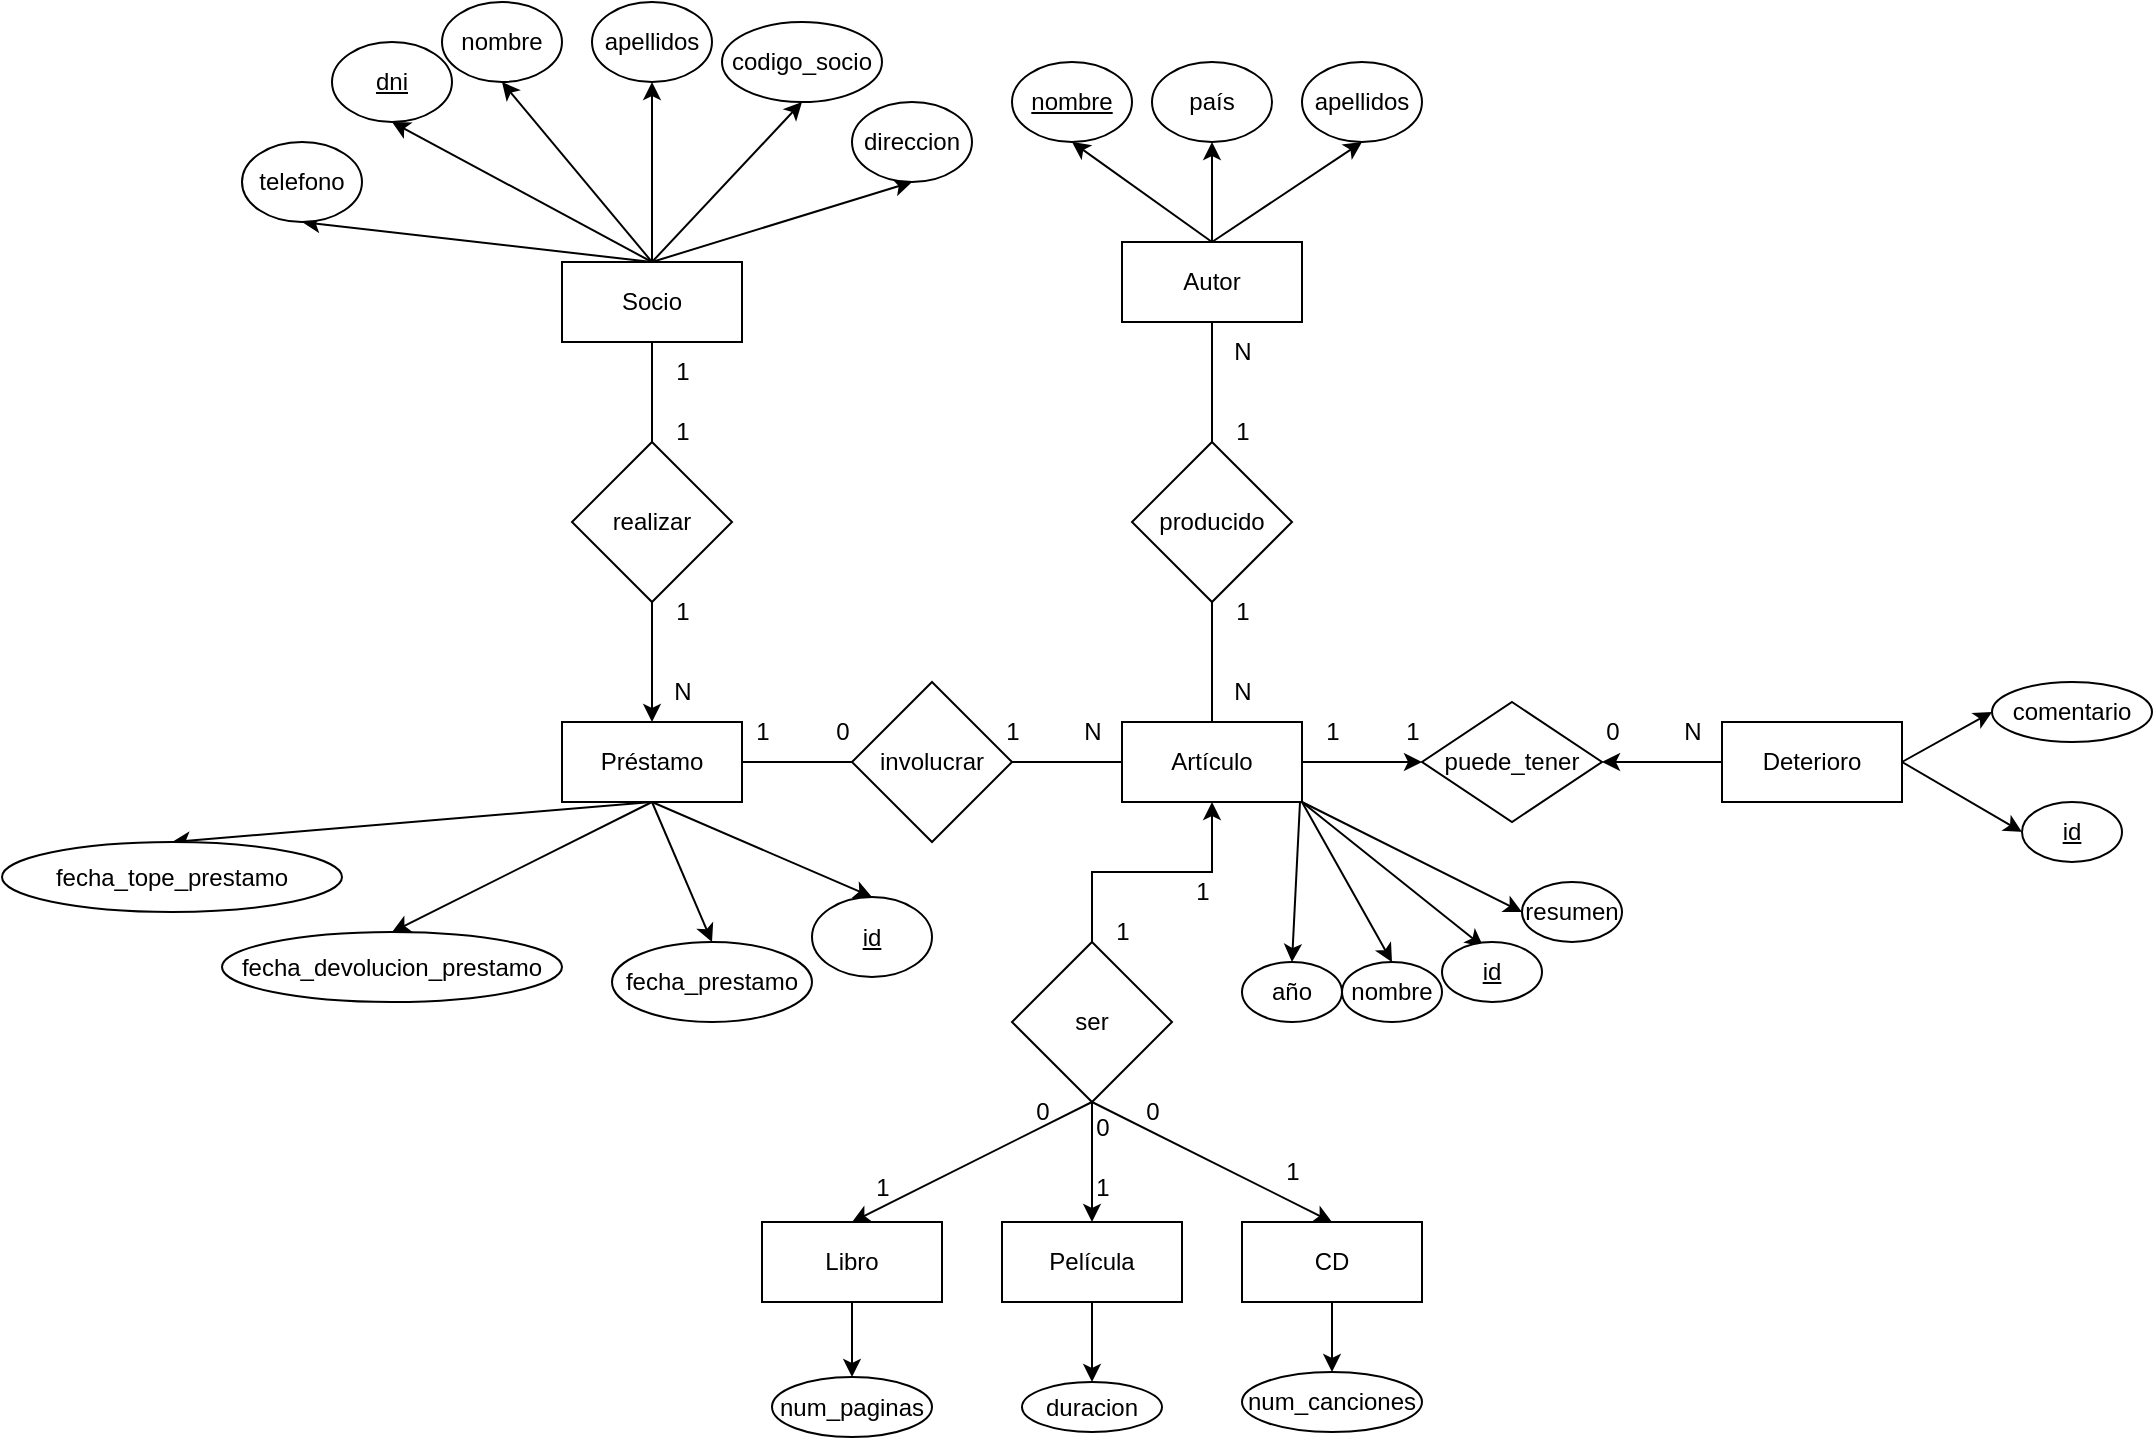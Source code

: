 <mxfile version="22.0.4" type="github">
  <diagram id="R2lEEEUBdFMjLlhIrx00" name="Page-1">
    <mxGraphModel dx="1542" dy="780" grid="1" gridSize="10" guides="1" tooltips="1" connect="1" arrows="1" fold="1" page="1" pageScale="1" pageWidth="850" pageHeight="1100" math="0" shadow="0" extFonts="Permanent Marker^https://fonts.googleapis.com/css?family=Permanent+Marker">
      <root>
        <mxCell id="0" />
        <mxCell id="1" parent="0" />
        <mxCell id="sgaFnyZZiUt3jDesd7pH-22" style="edgeStyle=orthogonalEdgeStyle;rounded=0;orthogonalLoop=1;jettySize=auto;html=1;exitX=0.5;exitY=1;exitDx=0;exitDy=0;entryX=0.5;entryY=0;entryDx=0;entryDy=0;endArrow=none;endFill=0;startArrow=none;startFill=0;" parent="1" source="E6m6vIRPyxe-GZxMIqmL-1" target="E6m6vIRPyxe-GZxMIqmL-11" edge="1">
          <mxGeometry relative="1" as="geometry">
            <Array as="points">
              <mxPoint x="245" y="380" />
              <mxPoint x="245" y="380" />
            </Array>
          </mxGeometry>
        </mxCell>
        <mxCell id="zfco7tpVMm1-KLnKmDTs-33" style="rounded=0;orthogonalLoop=1;jettySize=auto;html=1;entryX=0.5;entryY=1;entryDx=0;entryDy=0;exitX=0.5;exitY=0;exitDx=0;exitDy=0;" parent="1" source="E6m6vIRPyxe-GZxMIqmL-1" target="E6m6vIRPyxe-GZxMIqmL-24" edge="1">
          <mxGeometry relative="1" as="geometry" />
        </mxCell>
        <mxCell id="zfco7tpVMm1-KLnKmDTs-34" style="rounded=0;orthogonalLoop=1;jettySize=auto;html=1;entryX=0.5;entryY=1;entryDx=0;entryDy=0;exitX=0.5;exitY=0;exitDx=0;exitDy=0;" parent="1" source="E6m6vIRPyxe-GZxMIqmL-1" target="E6m6vIRPyxe-GZxMIqmL-15" edge="1">
          <mxGeometry relative="1" as="geometry" />
        </mxCell>
        <mxCell id="zfco7tpVMm1-KLnKmDTs-76" style="edgeStyle=none;rounded=0;orthogonalLoop=1;jettySize=auto;html=1;entryX=0.5;entryY=1;entryDx=0;entryDy=0;" parent="1" source="E6m6vIRPyxe-GZxMIqmL-1" target="E6m6vIRPyxe-GZxMIqmL-16" edge="1">
          <mxGeometry relative="1" as="geometry" />
        </mxCell>
        <mxCell id="zfco7tpVMm1-KLnKmDTs-78" style="edgeStyle=none;rounded=0;orthogonalLoop=1;jettySize=auto;html=1;entryX=0.5;entryY=1;entryDx=0;entryDy=0;exitX=0.5;exitY=0;exitDx=0;exitDy=0;" parent="1" source="E6m6vIRPyxe-GZxMIqmL-1" target="E6m6vIRPyxe-GZxMIqmL-18" edge="1">
          <mxGeometry relative="1" as="geometry" />
        </mxCell>
        <mxCell id="EspSLNUIWGubl8jNGFFg-2" style="rounded=0;orthogonalLoop=1;jettySize=auto;html=1;entryX=0.5;entryY=1;entryDx=0;entryDy=0;" edge="1" parent="1" target="EspSLNUIWGubl8jNGFFg-1">
          <mxGeometry relative="1" as="geometry">
            <mxPoint x="245" y="360" as="sourcePoint" />
          </mxGeometry>
        </mxCell>
        <mxCell id="E6m6vIRPyxe-GZxMIqmL-1" value="Socio" style="rounded=0;whiteSpace=wrap;html=1;" parent="1" vertex="1">
          <mxGeometry x="200" y="360" width="90" height="40" as="geometry" />
        </mxCell>
        <mxCell id="zfco7tpVMm1-KLnKmDTs-11" style="rounded=0;orthogonalLoop=1;jettySize=auto;html=1;entryX=0.414;entryY=0.081;entryDx=0;entryDy=0;exitX=1;exitY=1;exitDx=0;exitDy=0;entryPerimeter=0;" parent="1" source="E6m6vIRPyxe-GZxMIqmL-4" target="E6m6vIRPyxe-GZxMIqmL-29" edge="1">
          <mxGeometry relative="1" as="geometry" />
        </mxCell>
        <mxCell id="zfco7tpVMm1-KLnKmDTs-12" style="rounded=0;orthogonalLoop=1;jettySize=auto;html=1;exitX=1;exitY=1;exitDx=0;exitDy=0;entryX=0.5;entryY=0;entryDx=0;entryDy=0;" parent="1" source="E6m6vIRPyxe-GZxMIqmL-4" target="E6m6vIRPyxe-GZxMIqmL-31" edge="1">
          <mxGeometry relative="1" as="geometry">
            <mxPoint x="640" y="690" as="targetPoint" />
          </mxGeometry>
        </mxCell>
        <mxCell id="zfco7tpVMm1-KLnKmDTs-13" style="rounded=0;orthogonalLoop=1;jettySize=auto;html=1;entryX=0.5;entryY=0;entryDx=0;entryDy=0;exitX=1;exitY=0.5;exitDx=0;exitDy=0;" parent="1" source="E6m6vIRPyxe-GZxMIqmL-4" target="E6m6vIRPyxe-GZxMIqmL-32" edge="1">
          <mxGeometry relative="1" as="geometry" />
        </mxCell>
        <mxCell id="zfco7tpVMm1-KLnKmDTs-14" style="rounded=0;orthogonalLoop=1;jettySize=auto;html=1;entryX=0;entryY=0.5;entryDx=0;entryDy=0;exitX=1;exitY=1;exitDx=0;exitDy=0;" parent="1" source="E6m6vIRPyxe-GZxMIqmL-4" target="zfco7tpVMm1-KLnKmDTs-15" edge="1">
          <mxGeometry relative="1" as="geometry">
            <mxPoint x="660" y="610" as="targetPoint" />
          </mxGeometry>
        </mxCell>
        <mxCell id="zfco7tpVMm1-KLnKmDTs-16" style="edgeStyle=orthogonalEdgeStyle;rounded=0;orthogonalLoop=1;jettySize=auto;html=1;entryX=0;entryY=0.5;entryDx=0;entryDy=0;" parent="1" source="E6m6vIRPyxe-GZxMIqmL-4" target="zfco7tpVMm1-KLnKmDTs-18" edge="1">
          <mxGeometry relative="1" as="geometry">
            <mxPoint x="680" y="610" as="targetPoint" />
          </mxGeometry>
        </mxCell>
        <mxCell id="E6m6vIRPyxe-GZxMIqmL-4" value="&lt;div&gt;Artículo&lt;/div&gt;" style="rounded=0;whiteSpace=wrap;html=1;" parent="1" vertex="1">
          <mxGeometry x="480" y="590" width="90" height="40" as="geometry" />
        </mxCell>
        <mxCell id="zfco7tpVMm1-KLnKmDTs-22" style="rounded=0;orthogonalLoop=1;jettySize=auto;html=1;entryX=0.5;entryY=1;entryDx=0;entryDy=0;exitX=0.5;exitY=0;exitDx=0;exitDy=0;" parent="1" source="E6m6vIRPyxe-GZxMIqmL-5" target="E6m6vIRPyxe-GZxMIqmL-43" edge="1">
          <mxGeometry relative="1" as="geometry" />
        </mxCell>
        <mxCell id="zfco7tpVMm1-KLnKmDTs-23" style="rounded=0;orthogonalLoop=1;jettySize=auto;html=1;" parent="1" source="E6m6vIRPyxe-GZxMIqmL-5" target="E6m6vIRPyxe-GZxMIqmL-42" edge="1">
          <mxGeometry relative="1" as="geometry" />
        </mxCell>
        <mxCell id="zfco7tpVMm1-KLnKmDTs-25" style="rounded=0;orthogonalLoop=1;jettySize=auto;html=1;entryX=0.5;entryY=1;entryDx=0;entryDy=0;exitX=0.5;exitY=0;exitDx=0;exitDy=0;" parent="1" source="E6m6vIRPyxe-GZxMIqmL-5" target="zfco7tpVMm1-KLnKmDTs-24" edge="1">
          <mxGeometry relative="1" as="geometry" />
        </mxCell>
        <mxCell id="E6m6vIRPyxe-GZxMIqmL-5" value="Autor" style="rounded=0;whiteSpace=wrap;html=1;" parent="1" vertex="1">
          <mxGeometry x="480" y="350" width="90" height="40" as="geometry" />
        </mxCell>
        <mxCell id="zfco7tpVMm1-KLnKmDTs-4" style="edgeStyle=orthogonalEdgeStyle;rounded=0;orthogonalLoop=1;jettySize=auto;html=1;entryX=0.5;entryY=0;entryDx=0;entryDy=0;" parent="1" source="E6m6vIRPyxe-GZxMIqmL-6" target="zfco7tpVMm1-KLnKmDTs-7" edge="1">
          <mxGeometry relative="1" as="geometry">
            <mxPoint x="435" y="880" as="targetPoint" />
          </mxGeometry>
        </mxCell>
        <mxCell id="E6m6vIRPyxe-GZxMIqmL-6" value="Libro" style="rounded=0;whiteSpace=wrap;html=1;" parent="1" vertex="1">
          <mxGeometry x="300" y="840" width="90" height="40" as="geometry" />
        </mxCell>
        <mxCell id="zfco7tpVMm1-KLnKmDTs-6" style="edgeStyle=orthogonalEdgeStyle;rounded=0;orthogonalLoop=1;jettySize=auto;html=1;entryX=0.5;entryY=0;entryDx=0;entryDy=0;" parent="1" source="E6m6vIRPyxe-GZxMIqmL-7" target="zfco7tpVMm1-KLnKmDTs-8" edge="1">
          <mxGeometry relative="1" as="geometry">
            <mxPoint x="650" y="880" as="targetPoint" />
          </mxGeometry>
        </mxCell>
        <mxCell id="E6m6vIRPyxe-GZxMIqmL-7" value="CD" style="rounded=0;whiteSpace=wrap;html=1;" parent="1" vertex="1">
          <mxGeometry x="540" y="840" width="90" height="40" as="geometry" />
        </mxCell>
        <mxCell id="zfco7tpVMm1-KLnKmDTs-5" style="edgeStyle=orthogonalEdgeStyle;rounded=0;orthogonalLoop=1;jettySize=auto;html=1;entryX=0.5;entryY=0;entryDx=0;entryDy=0;" parent="1" source="E6m6vIRPyxe-GZxMIqmL-8" target="zfco7tpVMm1-KLnKmDTs-9" edge="1">
          <mxGeometry relative="1" as="geometry">
            <mxPoint x="540" y="890" as="targetPoint" />
          </mxGeometry>
        </mxCell>
        <mxCell id="E6m6vIRPyxe-GZxMIqmL-8" value="Película" style="rounded=0;whiteSpace=wrap;html=1;" parent="1" vertex="1">
          <mxGeometry x="420" y="840" width="90" height="40" as="geometry" />
        </mxCell>
        <mxCell id="zfco7tpVMm1-KLnKmDTs-30" style="rounded=0;orthogonalLoop=1;jettySize=auto;html=1;entryX=0.5;entryY=0;entryDx=0;entryDy=0;exitX=0.5;exitY=1;exitDx=0;exitDy=0;" parent="1" source="E6m6vIRPyxe-GZxMIqmL-9" target="E6m6vIRPyxe-GZxMIqmL-46" edge="1">
          <mxGeometry relative="1" as="geometry" />
        </mxCell>
        <mxCell id="zfco7tpVMm1-KLnKmDTs-31" style="rounded=0;orthogonalLoop=1;jettySize=auto;html=1;entryX=0.5;entryY=0;entryDx=0;entryDy=0;exitX=0.5;exitY=1;exitDx=0;exitDy=0;" parent="1" source="E6m6vIRPyxe-GZxMIqmL-9" target="E6m6vIRPyxe-GZxMIqmL-48" edge="1">
          <mxGeometry relative="1" as="geometry" />
        </mxCell>
        <mxCell id="zfco7tpVMm1-KLnKmDTs-32" style="rounded=0;orthogonalLoop=1;jettySize=auto;html=1;entryX=0.5;entryY=0;entryDx=0;entryDy=0;exitX=0.5;exitY=1;exitDx=0;exitDy=0;" parent="1" source="E6m6vIRPyxe-GZxMIqmL-9" target="E6m6vIRPyxe-GZxMIqmL-47" edge="1">
          <mxGeometry relative="1" as="geometry" />
        </mxCell>
        <mxCell id="W6iFnz3wGfSfd8nMx3Qx-3" style="rounded=0;orthogonalLoop=1;jettySize=auto;html=1;entryX=0.5;entryY=0;entryDx=0;entryDy=0;exitX=0.5;exitY=1;exitDx=0;exitDy=0;" parent="1" source="E6m6vIRPyxe-GZxMIqmL-9" target="W6iFnz3wGfSfd8nMx3Qx-1" edge="1">
          <mxGeometry relative="1" as="geometry" />
        </mxCell>
        <mxCell id="E6m6vIRPyxe-GZxMIqmL-9" value="Préstamo" style="rounded=0;whiteSpace=wrap;html=1;" parent="1" vertex="1">
          <mxGeometry x="200" y="590" width="90" height="40" as="geometry" />
        </mxCell>
        <mxCell id="E6m6vIRPyxe-GZxMIqmL-11" value="realizar" style="rhombus;whiteSpace=wrap;html=1;" parent="1" vertex="1">
          <mxGeometry x="205" y="450" width="80" height="80" as="geometry" />
        </mxCell>
        <mxCell id="sgaFnyZZiUt3jDesd7pH-8" style="edgeStyle=orthogonalEdgeStyle;rounded=0;orthogonalLoop=1;jettySize=auto;html=1;exitX=1;exitY=0.5;exitDx=0;exitDy=0;entryX=0;entryY=0.5;entryDx=0;entryDy=0;endArrow=none;endFill=0;startArrow=none;startFill=0;" parent="1" source="E6m6vIRPyxe-GZxMIqmL-12" target="E6m6vIRPyxe-GZxMIqmL-4" edge="1">
          <mxGeometry relative="1" as="geometry" />
        </mxCell>
        <mxCell id="sgaFnyZZiUt3jDesd7pH-9" style="edgeStyle=orthogonalEdgeStyle;rounded=0;orthogonalLoop=1;jettySize=auto;html=1;entryX=1;entryY=0.5;entryDx=0;entryDy=0;endArrow=none;endFill=0;startArrow=none;startFill=0;" parent="1" source="E6m6vIRPyxe-GZxMIqmL-12" target="E6m6vIRPyxe-GZxMIqmL-9" edge="1">
          <mxGeometry relative="1" as="geometry" />
        </mxCell>
        <mxCell id="E6m6vIRPyxe-GZxMIqmL-12" value="involucrar" style="rhombus;whiteSpace=wrap;html=1;" parent="1" vertex="1">
          <mxGeometry x="345" y="570" width="80" height="80" as="geometry" />
        </mxCell>
        <mxCell id="sgaFnyZZiUt3jDesd7pH-6" style="edgeStyle=orthogonalEdgeStyle;rounded=0;orthogonalLoop=1;jettySize=auto;html=1;entryX=0.5;entryY=0;entryDx=0;entryDy=0;endArrow=none;endFill=0;startArrow=none;startFill=0;" parent="1" source="E6m6vIRPyxe-GZxMIqmL-13" target="E6m6vIRPyxe-GZxMIqmL-4" edge="1">
          <mxGeometry relative="1" as="geometry" />
        </mxCell>
        <mxCell id="sgaFnyZZiUt3jDesd7pH-7" style="edgeStyle=orthogonalEdgeStyle;rounded=0;orthogonalLoop=1;jettySize=auto;html=1;entryX=0.5;entryY=1;entryDx=0;entryDy=0;endArrow=none;endFill=0;startArrow=none;startFill=0;" parent="1" source="E6m6vIRPyxe-GZxMIqmL-13" target="E6m6vIRPyxe-GZxMIqmL-5" edge="1">
          <mxGeometry relative="1" as="geometry" />
        </mxCell>
        <mxCell id="E6m6vIRPyxe-GZxMIqmL-13" value="producido" style="rhombus;whiteSpace=wrap;html=1;" parent="1" vertex="1">
          <mxGeometry x="485" y="450" width="80" height="80" as="geometry" />
        </mxCell>
        <mxCell id="E6m6vIRPyxe-GZxMIqmL-15" value="nombre" style="ellipse;whiteSpace=wrap;html=1;" parent="1" vertex="1">
          <mxGeometry x="140" y="230" width="60" height="40" as="geometry" />
        </mxCell>
        <mxCell id="E6m6vIRPyxe-GZxMIqmL-16" value="apellidos" style="ellipse;whiteSpace=wrap;html=1;" parent="1" vertex="1">
          <mxGeometry x="215" y="230" width="60" height="40" as="geometry" />
        </mxCell>
        <mxCell id="E6m6vIRPyxe-GZxMIqmL-17" value="codigo_socio" style="ellipse;whiteSpace=wrap;html=1;" parent="1" vertex="1">
          <mxGeometry x="280" y="240" width="80" height="40" as="geometry" />
        </mxCell>
        <mxCell id="E6m6vIRPyxe-GZxMIqmL-18" value="direccion" style="ellipse;whiteSpace=wrap;html=1;" parent="1" vertex="1">
          <mxGeometry x="345" y="280" width="60" height="40" as="geometry" />
        </mxCell>
        <mxCell id="E6m6vIRPyxe-GZxMIqmL-24" value="dni" style="ellipse;whiteSpace=wrap;html=1;fontStyle=4" parent="1" vertex="1">
          <mxGeometry x="85" y="250" width="60" height="40" as="geometry" />
        </mxCell>
        <mxCell id="E6m6vIRPyxe-GZxMIqmL-29" value="id" style="ellipse;whiteSpace=wrap;html=1;fontStyle=4" parent="1" vertex="1">
          <mxGeometry x="640" y="700" width="50" height="30" as="geometry" />
        </mxCell>
        <mxCell id="E6m6vIRPyxe-GZxMIqmL-31" value="nombre" style="ellipse;whiteSpace=wrap;html=1;fontStyle=0" parent="1" vertex="1">
          <mxGeometry x="590" y="710" width="50" height="30" as="geometry" />
        </mxCell>
        <mxCell id="E6m6vIRPyxe-GZxMIqmL-32" value="año" style="ellipse;whiteSpace=wrap;html=1;fontStyle=0" parent="1" vertex="1">
          <mxGeometry x="540" y="710" width="50" height="30" as="geometry" />
        </mxCell>
        <mxCell id="E6m6vIRPyxe-GZxMIqmL-42" value="país" style="ellipse;whiteSpace=wrap;html=1;fontStyle=0" parent="1" vertex="1">
          <mxGeometry x="495" y="260" width="60" height="40" as="geometry" />
        </mxCell>
        <mxCell id="E6m6vIRPyxe-GZxMIqmL-43" value="&lt;u&gt;nombre&lt;/u&gt;" style="ellipse;whiteSpace=wrap;html=1;fontStyle=0" parent="1" vertex="1">
          <mxGeometry x="425" y="260" width="60" height="40" as="geometry" />
        </mxCell>
        <mxCell id="E6m6vIRPyxe-GZxMIqmL-46" value="id" style="ellipse;whiteSpace=wrap;html=1;fontStyle=4" parent="1" vertex="1">
          <mxGeometry x="325" y="677.5" width="60" height="40" as="geometry" />
        </mxCell>
        <mxCell id="E6m6vIRPyxe-GZxMIqmL-47" value="fecha_prestamo" style="ellipse;whiteSpace=wrap;html=1;" parent="1" vertex="1">
          <mxGeometry x="225" y="700" width="100" height="40" as="geometry" />
        </mxCell>
        <mxCell id="E6m6vIRPyxe-GZxMIqmL-48" value="fecha_devolucion_prestamo" style="ellipse;whiteSpace=wrap;html=1;" parent="1" vertex="1">
          <mxGeometry x="30" y="695" width="170" height="35" as="geometry" />
        </mxCell>
        <mxCell id="zfco7tpVMm1-KLnKmDTs-1" style="rounded=0;orthogonalLoop=1;jettySize=auto;html=1;entryX=0.5;entryY=0;entryDx=0;entryDy=0;exitX=0.5;exitY=1;exitDx=0;exitDy=0;" parent="1" source="sgaFnyZZiUt3jDesd7pH-1" target="E6m6vIRPyxe-GZxMIqmL-6" edge="1">
          <mxGeometry relative="1" as="geometry" />
        </mxCell>
        <mxCell id="zfco7tpVMm1-KLnKmDTs-2" style="edgeStyle=orthogonalEdgeStyle;rounded=0;orthogonalLoop=1;jettySize=auto;html=1;entryX=0.5;entryY=0;entryDx=0;entryDy=0;" parent="1" source="sgaFnyZZiUt3jDesd7pH-1" target="E6m6vIRPyxe-GZxMIqmL-8" edge="1">
          <mxGeometry relative="1" as="geometry" />
        </mxCell>
        <mxCell id="zfco7tpVMm1-KLnKmDTs-3" style="rounded=0;orthogonalLoop=1;jettySize=auto;html=1;exitX=0.5;exitY=1;exitDx=0;exitDy=0;entryX=0.5;entryY=0;entryDx=0;entryDy=0;" parent="1" source="sgaFnyZZiUt3jDesd7pH-1" target="E6m6vIRPyxe-GZxMIqmL-7" edge="1">
          <mxGeometry relative="1" as="geometry" />
        </mxCell>
        <mxCell id="sgaFnyZZiUt3jDesd7pH-1" value="ser" style="rhombus;whiteSpace=wrap;html=1;" parent="1" vertex="1">
          <mxGeometry x="425" y="700" width="80" height="80" as="geometry" />
        </mxCell>
        <mxCell id="sgaFnyZZiUt3jDesd7pH-10" style="edgeStyle=orthogonalEdgeStyle;rounded=0;orthogonalLoop=1;jettySize=auto;html=1;entryX=0.5;entryY=0;entryDx=0;entryDy=0;" parent="1" source="E6m6vIRPyxe-GZxMIqmL-11" target="E6m6vIRPyxe-GZxMIqmL-9" edge="1">
          <mxGeometry relative="1" as="geometry" />
        </mxCell>
        <mxCell id="PhbIzcJ0piBYWyEh7KNi-4" style="edgeStyle=orthogonalEdgeStyle;rounded=0;orthogonalLoop=1;jettySize=auto;html=1;exitX=0.5;exitY=0;exitDx=0;exitDy=0;entryX=0.5;entryY=1;entryDx=0;entryDy=0;" parent="1" source="sgaFnyZZiUt3jDesd7pH-1" target="E6m6vIRPyxe-GZxMIqmL-4" edge="1">
          <mxGeometry relative="1" as="geometry" />
        </mxCell>
        <mxCell id="zfco7tpVMm1-KLnKmDTs-7" value="num_paginas" style="ellipse;whiteSpace=wrap;html=1;fontStyle=0" parent="1" vertex="1">
          <mxGeometry x="305" y="917.5" width="80" height="30" as="geometry" />
        </mxCell>
        <mxCell id="zfco7tpVMm1-KLnKmDTs-8" value="num_canciones" style="ellipse;whiteSpace=wrap;html=1;fontStyle=0" parent="1" vertex="1">
          <mxGeometry x="540" y="915" width="90" height="30" as="geometry" />
        </mxCell>
        <mxCell id="zfco7tpVMm1-KLnKmDTs-9" value="duracion" style="ellipse;whiteSpace=wrap;html=1;fontStyle=0" parent="1" vertex="1">
          <mxGeometry x="430" y="920" width="70" height="25" as="geometry" />
        </mxCell>
        <mxCell id="zfco7tpVMm1-KLnKmDTs-15" value="resumen" style="ellipse;whiteSpace=wrap;html=1;fontStyle=0" parent="1" vertex="1">
          <mxGeometry x="680" y="670" width="50" height="30" as="geometry" />
        </mxCell>
        <mxCell id="zfco7tpVMm1-KLnKmDTs-19" style="edgeStyle=orthogonalEdgeStyle;rounded=0;orthogonalLoop=1;jettySize=auto;html=1;exitX=0;exitY=0.5;exitDx=0;exitDy=0;" parent="1" source="zfco7tpVMm1-KLnKmDTs-20" target="zfco7tpVMm1-KLnKmDTs-18" edge="1">
          <mxGeometry relative="1" as="geometry">
            <mxPoint x="800.0" y="610" as="sourcePoint" />
          </mxGeometry>
        </mxCell>
        <mxCell id="zfco7tpVMm1-KLnKmDTs-18" value="puede_tener" style="rhombus;whiteSpace=wrap;html=1;" parent="1" vertex="1">
          <mxGeometry x="630" y="580" width="90" height="60" as="geometry" />
        </mxCell>
        <mxCell id="zfco7tpVMm1-KLnKmDTs-28" style="rounded=0;orthogonalLoop=1;jettySize=auto;html=1;entryX=0;entryY=0.5;entryDx=0;entryDy=0;exitX=1;exitY=0.5;exitDx=0;exitDy=0;" parent="1" source="zfco7tpVMm1-KLnKmDTs-20" target="zfco7tpVMm1-KLnKmDTs-26" edge="1">
          <mxGeometry relative="1" as="geometry" />
        </mxCell>
        <mxCell id="zfco7tpVMm1-KLnKmDTs-29" style="rounded=0;orthogonalLoop=1;jettySize=auto;html=1;entryX=0;entryY=0.5;entryDx=0;entryDy=0;exitX=1;exitY=0.5;exitDx=0;exitDy=0;" parent="1" source="zfco7tpVMm1-KLnKmDTs-20" target="zfco7tpVMm1-KLnKmDTs-27" edge="1">
          <mxGeometry relative="1" as="geometry" />
        </mxCell>
        <mxCell id="zfco7tpVMm1-KLnKmDTs-20" value="&lt;div&gt;Deterioro&lt;/div&gt;" style="rounded=0;whiteSpace=wrap;html=1;" parent="1" vertex="1">
          <mxGeometry x="780" y="590" width="90" height="40" as="geometry" />
        </mxCell>
        <mxCell id="zfco7tpVMm1-KLnKmDTs-24" value="apellidos" style="ellipse;whiteSpace=wrap;html=1;fontStyle=0" parent="1" vertex="1">
          <mxGeometry x="570" y="260" width="60" height="40" as="geometry" />
        </mxCell>
        <mxCell id="zfco7tpVMm1-KLnKmDTs-26" value="comentario" style="ellipse;whiteSpace=wrap;html=1;fontStyle=0" parent="1" vertex="1">
          <mxGeometry x="915" y="570" width="80" height="30" as="geometry" />
        </mxCell>
        <mxCell id="zfco7tpVMm1-KLnKmDTs-27" value="&lt;u&gt;id&lt;/u&gt;" style="ellipse;whiteSpace=wrap;html=1;fontStyle=0" parent="1" vertex="1">
          <mxGeometry x="930" y="630" width="50" height="30" as="geometry" />
        </mxCell>
        <mxCell id="zfco7tpVMm1-KLnKmDTs-44" value="0" style="text;html=1;align=center;verticalAlign=middle;resizable=0;points=[];autosize=1;strokeColor=none;fillColor=none;" parent="1" vertex="1">
          <mxGeometry x="480" y="770" width="30" height="30" as="geometry" />
        </mxCell>
        <mxCell id="zfco7tpVMm1-KLnKmDTs-45" value="0" style="text;html=1;align=center;verticalAlign=middle;resizable=0;points=[];autosize=1;strokeColor=none;fillColor=none;" parent="1" vertex="1">
          <mxGeometry x="455" y="777.6" width="30" height="30" as="geometry" />
        </mxCell>
        <mxCell id="zfco7tpVMm1-KLnKmDTs-46" value="0" style="text;html=1;align=center;verticalAlign=middle;resizable=0;points=[];autosize=1;strokeColor=none;fillColor=none;" parent="1" vertex="1">
          <mxGeometry x="425" y="770" width="30" height="30" as="geometry" />
        </mxCell>
        <mxCell id="zfco7tpVMm1-KLnKmDTs-47" value="1" style="text;html=1;align=center;verticalAlign=middle;resizable=0;points=[];autosize=1;strokeColor=none;fillColor=none;" parent="1" vertex="1">
          <mxGeometry x="550" y="800" width="30" height="30" as="geometry" />
        </mxCell>
        <mxCell id="zfco7tpVMm1-KLnKmDTs-48" value="1" style="text;html=1;align=center;verticalAlign=middle;resizable=0;points=[];autosize=1;strokeColor=none;fillColor=none;" parent="1" vertex="1">
          <mxGeometry x="455" y="807.6" width="30" height="30" as="geometry" />
        </mxCell>
        <mxCell id="zfco7tpVMm1-KLnKmDTs-49" value="1" style="text;html=1;align=center;verticalAlign=middle;resizable=0;points=[];autosize=1;strokeColor=none;fillColor=none;" parent="1" vertex="1">
          <mxGeometry x="345" y="807.6" width="30" height="30" as="geometry" />
        </mxCell>
        <mxCell id="zfco7tpVMm1-KLnKmDTs-50" value="1" style="text;html=1;align=center;verticalAlign=middle;resizable=0;points=[];autosize=1;strokeColor=none;fillColor=none;" parent="1" vertex="1">
          <mxGeometry x="465" y="680" width="30" height="30" as="geometry" />
        </mxCell>
        <mxCell id="zfco7tpVMm1-KLnKmDTs-53" value="1" style="text;html=1;align=center;verticalAlign=middle;resizable=0;points=[];autosize=1;strokeColor=none;fillColor=none;" parent="1" vertex="1">
          <mxGeometry x="505" y="660" width="30" height="30" as="geometry" />
        </mxCell>
        <mxCell id="zfco7tpVMm1-KLnKmDTs-54" value="0" style="text;html=1;align=center;verticalAlign=middle;resizable=0;points=[];autosize=1;strokeColor=none;fillColor=none;" parent="1" vertex="1">
          <mxGeometry x="710" y="580" width="30" height="30" as="geometry" />
        </mxCell>
        <mxCell id="zfco7tpVMm1-KLnKmDTs-55" value="N" style="text;html=1;align=center;verticalAlign=middle;resizable=0;points=[];autosize=1;strokeColor=none;fillColor=none;" parent="1" vertex="1">
          <mxGeometry x="750" y="580" width="30" height="30" as="geometry" />
        </mxCell>
        <mxCell id="zfco7tpVMm1-KLnKmDTs-56" value="1" style="text;html=1;align=center;verticalAlign=middle;resizable=0;points=[];autosize=1;strokeColor=none;fillColor=none;" parent="1" vertex="1">
          <mxGeometry x="610" y="580" width="30" height="30" as="geometry" />
        </mxCell>
        <mxCell id="zfco7tpVMm1-KLnKmDTs-57" value="1" style="text;html=1;align=center;verticalAlign=middle;resizable=0;points=[];autosize=1;strokeColor=none;fillColor=none;" parent="1" vertex="1">
          <mxGeometry x="570" y="580" width="30" height="30" as="geometry" />
        </mxCell>
        <mxCell id="zfco7tpVMm1-KLnKmDTs-59" value="1" style="text;html=1;align=center;verticalAlign=middle;resizable=0;points=[];autosize=1;strokeColor=none;fillColor=none;" parent="1" vertex="1">
          <mxGeometry x="525" y="430" width="30" height="30" as="geometry" />
        </mxCell>
        <mxCell id="zfco7tpVMm1-KLnKmDTs-61" value="N" style="text;html=1;align=center;verticalAlign=middle;resizable=0;points=[];autosize=1;strokeColor=none;fillColor=none;" parent="1" vertex="1">
          <mxGeometry x="525" y="390" width="30" height="30" as="geometry" />
        </mxCell>
        <mxCell id="zfco7tpVMm1-KLnKmDTs-62" value="1" style="text;html=1;align=center;verticalAlign=middle;resizable=0;points=[];autosize=1;strokeColor=none;fillColor=none;" parent="1" vertex="1">
          <mxGeometry x="525" y="520" width="30" height="30" as="geometry" />
        </mxCell>
        <mxCell id="zfco7tpVMm1-KLnKmDTs-64" value="N" style="text;html=1;align=center;verticalAlign=middle;resizable=0;points=[];autosize=1;strokeColor=none;fillColor=none;" parent="1" vertex="1">
          <mxGeometry x="525" y="560" width="30" height="30" as="geometry" />
        </mxCell>
        <mxCell id="zfco7tpVMm1-KLnKmDTs-65" value="1" style="text;html=1;align=center;verticalAlign=middle;resizable=0;points=[];autosize=1;strokeColor=none;fillColor=none;" parent="1" vertex="1">
          <mxGeometry x="410" y="580" width="30" height="30" as="geometry" />
        </mxCell>
        <mxCell id="zfco7tpVMm1-KLnKmDTs-66" value="N" style="text;html=1;align=center;verticalAlign=middle;resizable=0;points=[];autosize=1;strokeColor=none;fillColor=none;" parent="1" vertex="1">
          <mxGeometry x="450" y="580" width="30" height="30" as="geometry" />
        </mxCell>
        <mxCell id="zfco7tpVMm1-KLnKmDTs-67" value="1" style="text;html=1;align=center;verticalAlign=middle;resizable=0;points=[];autosize=1;strokeColor=none;fillColor=none;" parent="1" vertex="1">
          <mxGeometry x="285" y="580" width="30" height="30" as="geometry" />
        </mxCell>
        <mxCell id="zfco7tpVMm1-KLnKmDTs-69" value="0" style="text;html=1;align=center;verticalAlign=middle;resizable=0;points=[];autosize=1;strokeColor=none;fillColor=none;" parent="1" vertex="1">
          <mxGeometry x="325" y="580" width="30" height="30" as="geometry" />
        </mxCell>
        <mxCell id="zfco7tpVMm1-KLnKmDTs-70" value="1" style="text;html=1;align=center;verticalAlign=middle;resizable=0;points=[];autosize=1;strokeColor=none;fillColor=none;" parent="1" vertex="1">
          <mxGeometry x="245" y="400" width="30" height="30" as="geometry" />
        </mxCell>
        <mxCell id="zfco7tpVMm1-KLnKmDTs-71" value="1" style="text;html=1;align=center;verticalAlign=middle;resizable=0;points=[];autosize=1;strokeColor=none;fillColor=none;" parent="1" vertex="1">
          <mxGeometry x="245" y="430" width="30" height="30" as="geometry" />
        </mxCell>
        <mxCell id="zfco7tpVMm1-KLnKmDTs-74" value="1" style="text;html=1;align=center;verticalAlign=middle;resizable=0;points=[];autosize=1;strokeColor=none;fillColor=none;" parent="1" vertex="1">
          <mxGeometry x="245" y="520" width="30" height="30" as="geometry" />
        </mxCell>
        <mxCell id="zfco7tpVMm1-KLnKmDTs-75" value="N" style="text;html=1;align=center;verticalAlign=middle;resizable=0;points=[];autosize=1;strokeColor=none;fillColor=none;" parent="1" vertex="1">
          <mxGeometry x="245" y="560" width="30" height="30" as="geometry" />
        </mxCell>
        <mxCell id="zfco7tpVMm1-KLnKmDTs-77" style="edgeStyle=none;rounded=0;orthogonalLoop=1;jettySize=auto;html=1;entryX=0.5;entryY=1;entryDx=0;entryDy=0;exitX=0.5;exitY=0;exitDx=0;exitDy=0;" parent="1" source="E6m6vIRPyxe-GZxMIqmL-1" target="E6m6vIRPyxe-GZxMIqmL-17" edge="1">
          <mxGeometry relative="1" as="geometry" />
        </mxCell>
        <mxCell id="W6iFnz3wGfSfd8nMx3Qx-1" value="fecha_tope_prestamo" style="ellipse;whiteSpace=wrap;html=1;" parent="1" vertex="1">
          <mxGeometry x="-80" y="650" width="170" height="35" as="geometry" />
        </mxCell>
        <mxCell id="EspSLNUIWGubl8jNGFFg-1" value="telefono" style="ellipse;whiteSpace=wrap;html=1;" vertex="1" parent="1">
          <mxGeometry x="40" y="300" width="60" height="40" as="geometry" />
        </mxCell>
      </root>
    </mxGraphModel>
  </diagram>
</mxfile>
